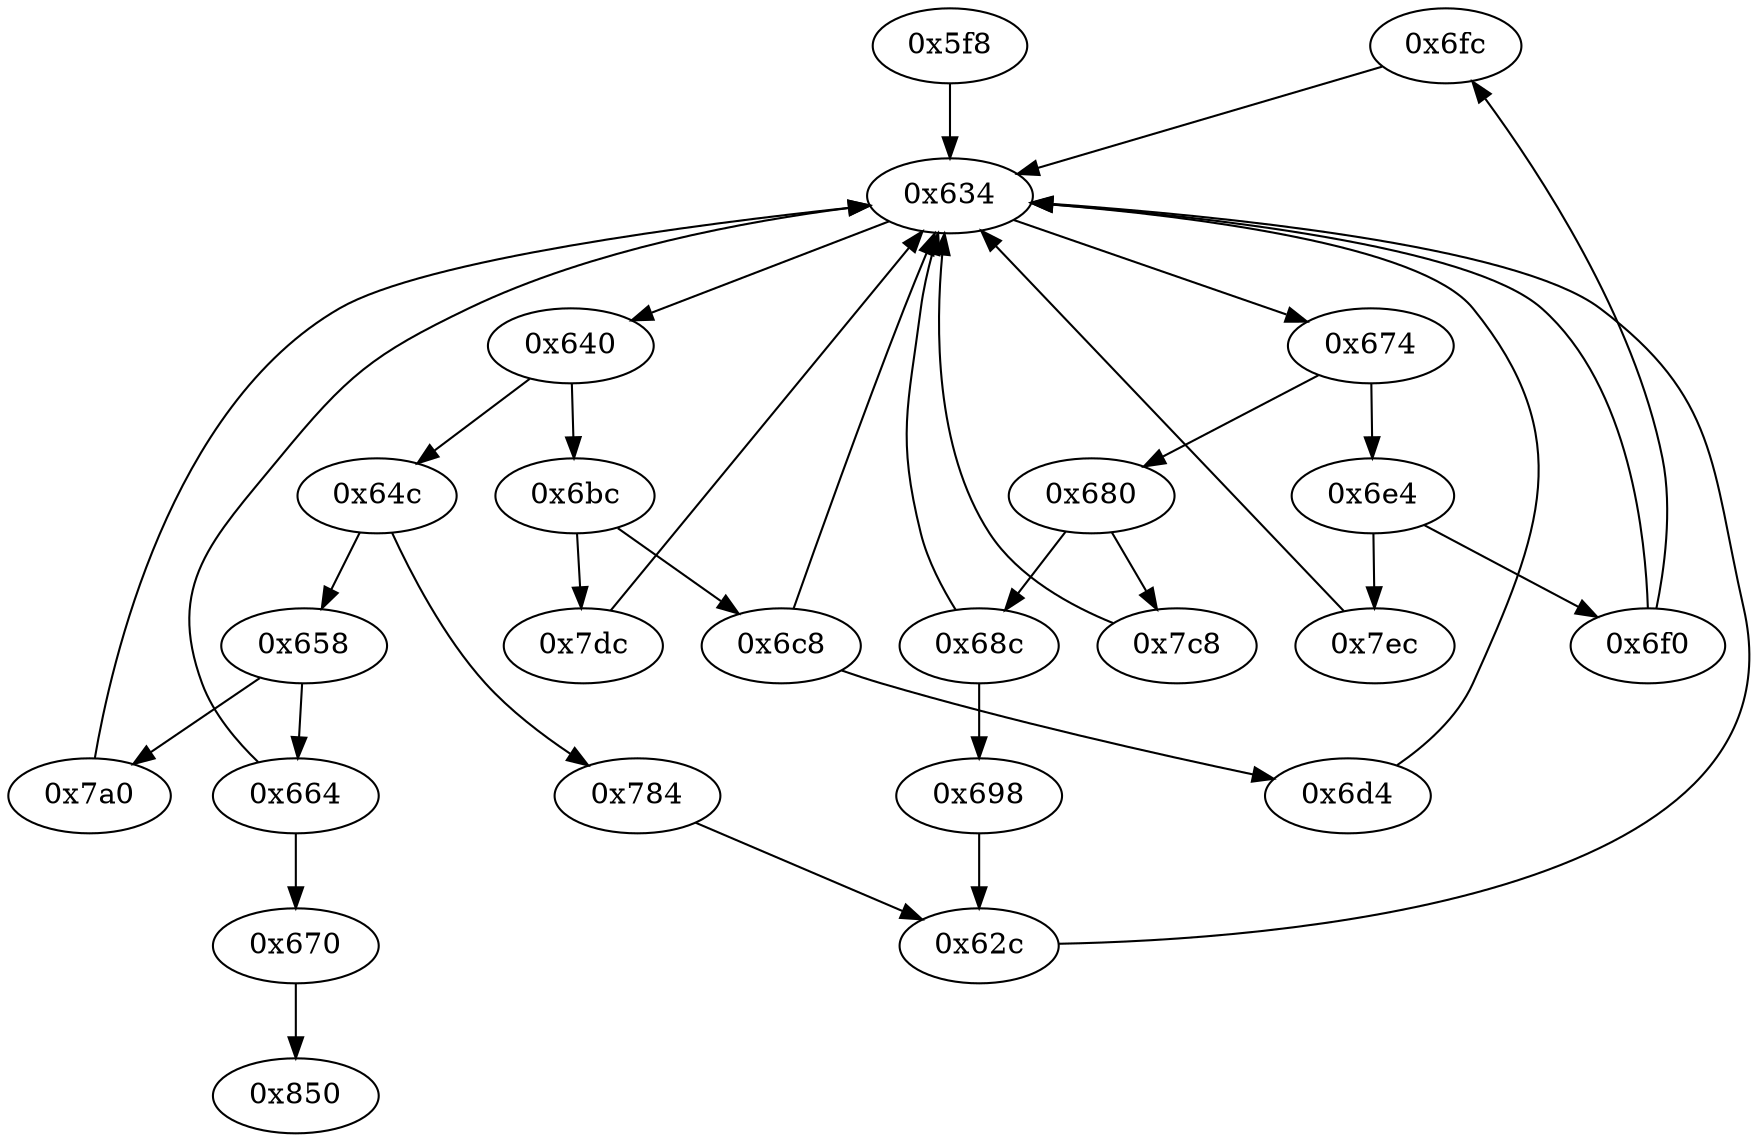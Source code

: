 strict digraph "" {
	"0x6fc"	 [opcode="[u'ldrb', u'ldr', u'mov', u'rsb', u'sub', u'rsb', u'str', u'ldr', u'add', u'str', u'ldr', u'ldr', u'ldr', u'ldr', u'cmp', u'mov', \
u'rsb', u'mvn', u'mul', u'mvn', u'mvn', u'mov', u'orr', u'ldr', u'cmn', u'mov', u'teq', u'mov', u'mov', u'cmn', u'mov', u'cmp', \
u'mov', u'b']"];
	"0x634"	 [opcode="[u'ldr', u'cmp', u'b']"];
	"0x6fc" -> "0x634";
	"0x680"	 [opcode="[u'ldr', u'cmp', u'b']"];
	"0x7c8"	 [opcode="[u'ldr', u'ldr', u'add', u'ldr', u'b']"];
	"0x680" -> "0x7c8";
	"0x68c"	 [opcode="[u'ldr', u'cmp', u'b']"];
	"0x680" -> "0x68c";
	"0x784"	 [opcode="[u'str', u'str', u'ldr', u'ldrb', u'ldr', u'ldr', u'b']"];
	"0x62c"	 [opcode="[u'cmp', u'mov']"];
	"0x784" -> "0x62c";
	"0x7a0"	 [opcode="[u'ldrb', u'ldr', u'ldr', u'ldr', u'ldr', u'ldr', u'ldr', u'ldr', u'mov', u'b']"];
	"0x7a0" -> "0x634";
	"0x7c8" -> "0x634";
	"0x6e4"	 [opcode="[u'ldr', u'cmp', u'b']"];
	"0x6f0"	 [opcode="[u'ldr', u'cmp', u'b']"];
	"0x6e4" -> "0x6f0";
	"0x7ec"	 [opcode="[u'ldr', u'ldr', u'ldr', u'add', u'sub', u'sub', u'mul', u'mvn', u'eor', u'and', u'ldr', u'mov', u'mov', u'ldr', u'cmp', u'mov', \
u'cmp', u'mov', u'mov', u'cmp', u'mov', u'mov', u'teq', u'mov', u'b']"];
	"0x6e4" -> "0x7ec";
	"0x658"	 [opcode="[u'ldr', u'cmp', u'b']"];
	"0x658" -> "0x7a0";
	"0x664"	 [opcode="[u'ldr', u'cmp', u'b']"];
	"0x658" -> "0x664";
	"0x670"	 [opcode="[u'b']"];
	"0x850"	 [opcode="[u'ldr', u'ldr', u'add', u'bl', u'mov', u'sub', u'pop']"];
	"0x670" -> "0x850";
	"0x674"	 [opcode="[u'ldr', u'cmp', u'b']"];
	"0x674" -> "0x680";
	"0x674" -> "0x6e4";
	"0x62c" -> "0x634";
	"0x634" -> "0x674";
	"0x640"	 [opcode="[u'ldr', u'cmp', u'b']"];
	"0x634" -> "0x640";
	"0x64c"	 [opcode="[u'ldr', u'cmp', u'b']"];
	"0x64c" -> "0x784";
	"0x64c" -> "0x658";
	"0x7dc"	 [opcode="[u'ldr', u'ldr', u'mov', u'b']"];
	"0x7dc" -> "0x634";
	"0x6bc"	 [opcode="[u'ldr', u'cmp', u'b']"];
	"0x6bc" -> "0x7dc";
	"0x6c8"	 [opcode="[u'ldr', u'cmp', u'b']"];
	"0x6bc" -> "0x6c8";
	"0x698"	 [opcode="[u'str', u'str', u'ldr', u'ldrb', u'strb', u'ldr', u'ldr', u'ldrb', u'b']"];
	"0x698" -> "0x62c";
	"0x68c" -> "0x634";
	"0x68c" -> "0x698";
	"0x6f0" -> "0x6fc";
	"0x6f0" -> "0x634";
	"0x6d4"	 [opcode="[u'ldr', u'ldr', u'mov', u'b']"];
	"0x6d4" -> "0x634";
	"0x664" -> "0x670";
	"0x664" -> "0x634";
	"0x640" -> "0x64c";
	"0x640" -> "0x6bc";
	"0x5f8"	 [opcode="[u'push', u'add', u'sub', u'ldr', u'mov', u'str', u'ldr', u'ldr', u'ldr', u'ldr', u'ldr', u'str', u'b']"];
	"0x5f8" -> "0x634";
	"0x6c8" -> "0x634";
	"0x6c8" -> "0x6d4";
	"0x7ec" -> "0x634";
}
